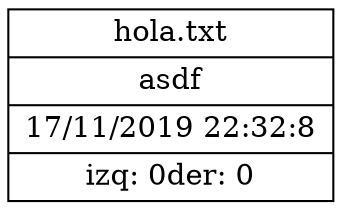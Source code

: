 digraph pila{ 
node [shape="record"]; 
holatxt [ label = "{hola.txt|asdf|17/11/2019 22:32:8|izq: 0der: 0}"];
}